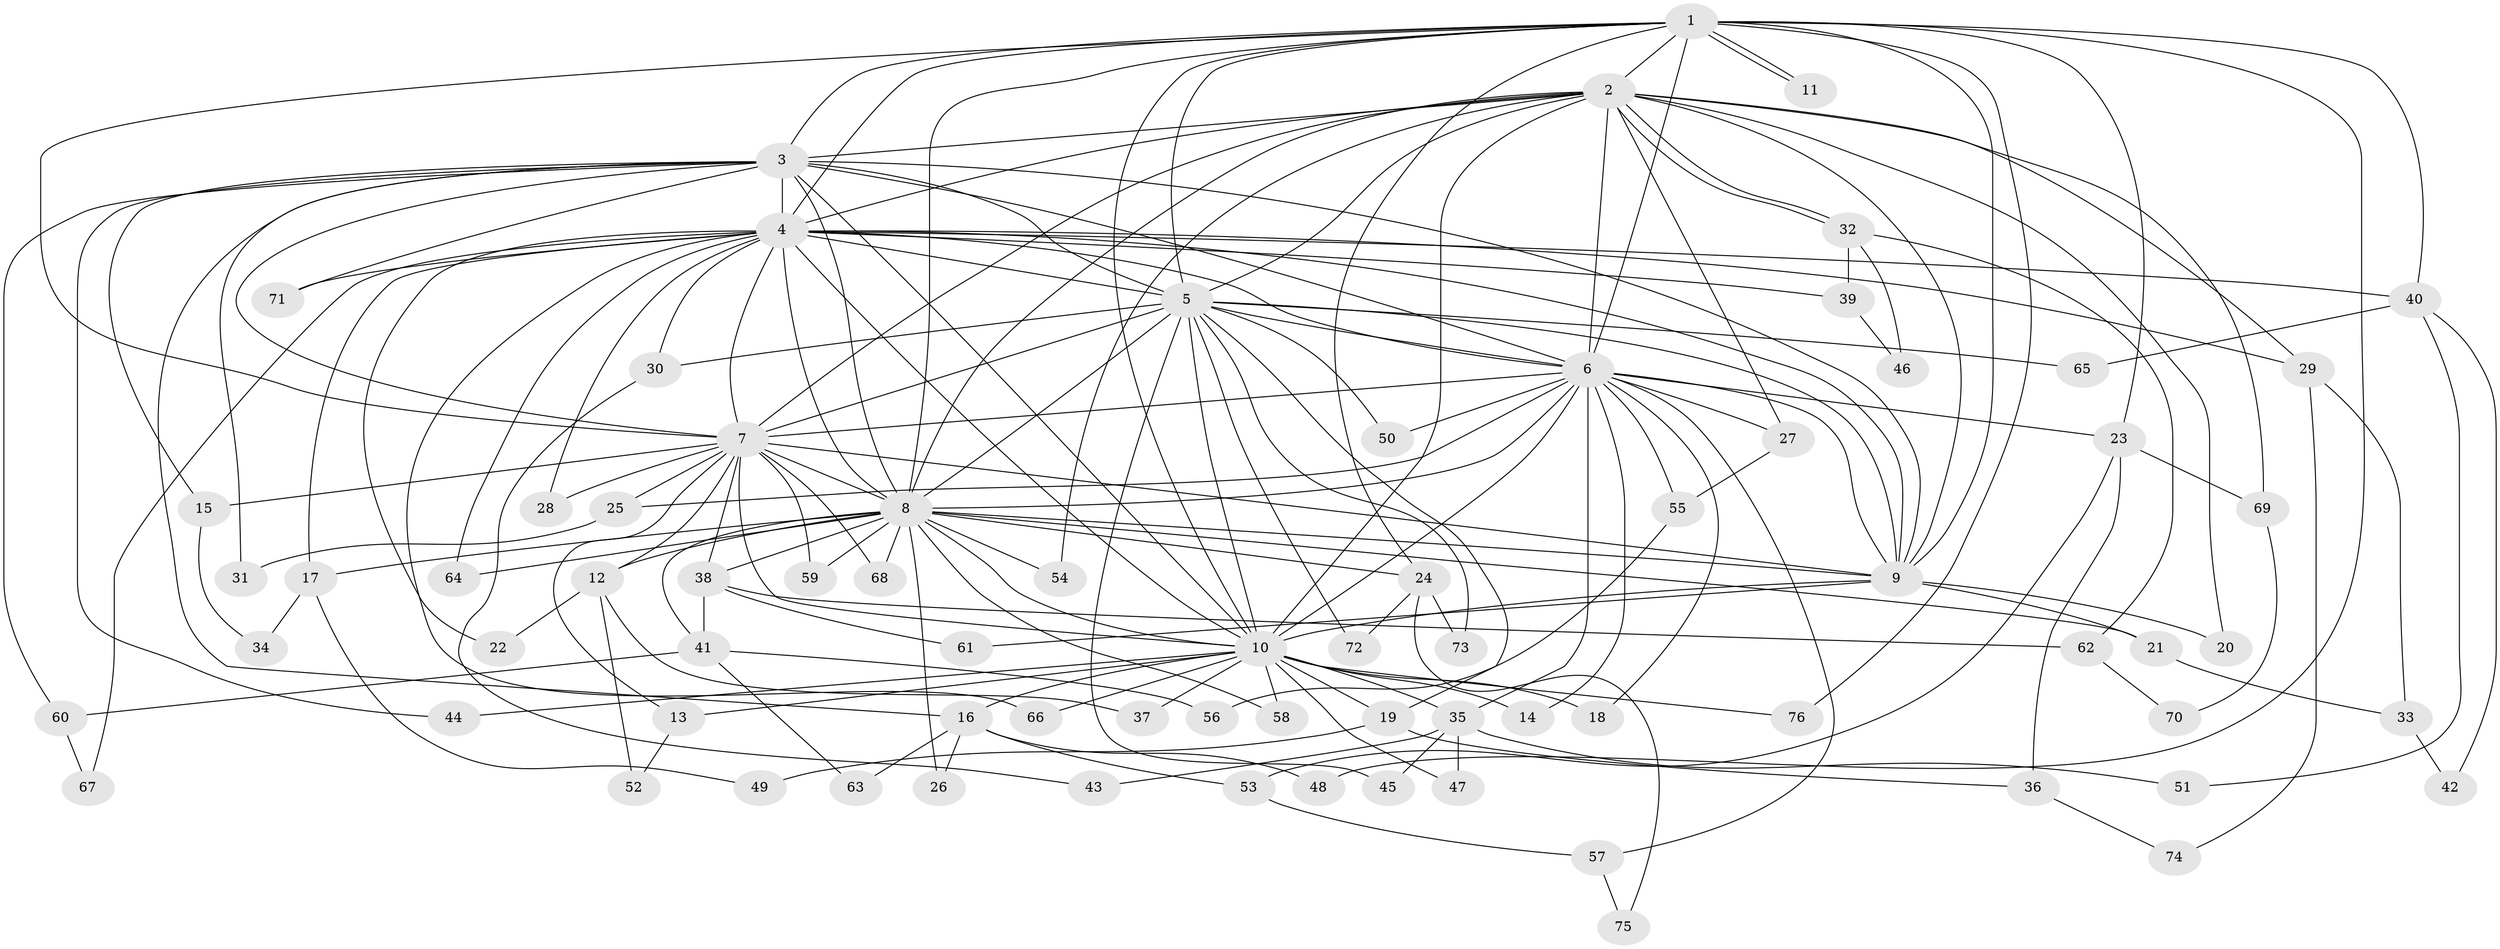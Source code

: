 // coarse degree distribution, {16: 0.01818181818181818, 20: 0.01818181818181818, 10: 0.01818181818181818, 15: 0.03636363636363636, 25: 0.01818181818181818, 13: 0.01818181818181818, 2: 0.45454545454545453, 5: 0.07272727272727272, 3: 0.2, 6: 0.05454545454545454, 4: 0.07272727272727272, 7: 0.01818181818181818}
// Generated by graph-tools (version 1.1) at 2025/51/02/27/25 19:51:48]
// undirected, 76 vertices, 177 edges
graph export_dot {
graph [start="1"]
  node [color=gray90,style=filled];
  1;
  2;
  3;
  4;
  5;
  6;
  7;
  8;
  9;
  10;
  11;
  12;
  13;
  14;
  15;
  16;
  17;
  18;
  19;
  20;
  21;
  22;
  23;
  24;
  25;
  26;
  27;
  28;
  29;
  30;
  31;
  32;
  33;
  34;
  35;
  36;
  37;
  38;
  39;
  40;
  41;
  42;
  43;
  44;
  45;
  46;
  47;
  48;
  49;
  50;
  51;
  52;
  53;
  54;
  55;
  56;
  57;
  58;
  59;
  60;
  61;
  62;
  63;
  64;
  65;
  66;
  67;
  68;
  69;
  70;
  71;
  72;
  73;
  74;
  75;
  76;
  1 -- 2;
  1 -- 3;
  1 -- 4;
  1 -- 5;
  1 -- 6;
  1 -- 7;
  1 -- 8;
  1 -- 9;
  1 -- 10;
  1 -- 11;
  1 -- 11;
  1 -- 23;
  1 -- 24;
  1 -- 40;
  1 -- 48;
  1 -- 76;
  2 -- 3;
  2 -- 4;
  2 -- 5;
  2 -- 6;
  2 -- 7;
  2 -- 8;
  2 -- 9;
  2 -- 10;
  2 -- 20;
  2 -- 27;
  2 -- 29;
  2 -- 32;
  2 -- 32;
  2 -- 54;
  2 -- 69;
  3 -- 4;
  3 -- 5;
  3 -- 6;
  3 -- 7;
  3 -- 8;
  3 -- 9;
  3 -- 10;
  3 -- 15;
  3 -- 16;
  3 -- 31;
  3 -- 44;
  3 -- 60;
  3 -- 71;
  4 -- 5;
  4 -- 6;
  4 -- 7;
  4 -- 8;
  4 -- 9;
  4 -- 10;
  4 -- 17;
  4 -- 22;
  4 -- 28;
  4 -- 29;
  4 -- 30;
  4 -- 39;
  4 -- 40;
  4 -- 64;
  4 -- 66;
  4 -- 67;
  4 -- 71;
  5 -- 6;
  5 -- 7;
  5 -- 8;
  5 -- 9;
  5 -- 10;
  5 -- 19;
  5 -- 30;
  5 -- 45;
  5 -- 50;
  5 -- 65;
  5 -- 72;
  5 -- 73;
  6 -- 7;
  6 -- 8;
  6 -- 9;
  6 -- 10;
  6 -- 14;
  6 -- 18;
  6 -- 23;
  6 -- 25;
  6 -- 27;
  6 -- 35;
  6 -- 50;
  6 -- 55;
  6 -- 57;
  7 -- 8;
  7 -- 9;
  7 -- 10;
  7 -- 12;
  7 -- 13;
  7 -- 15;
  7 -- 25;
  7 -- 28;
  7 -- 38;
  7 -- 59;
  7 -- 68;
  8 -- 9;
  8 -- 10;
  8 -- 12;
  8 -- 17;
  8 -- 21;
  8 -- 24;
  8 -- 26;
  8 -- 38;
  8 -- 41;
  8 -- 54;
  8 -- 58;
  8 -- 59;
  8 -- 64;
  8 -- 68;
  9 -- 10;
  9 -- 20;
  9 -- 21;
  9 -- 61;
  10 -- 13;
  10 -- 14;
  10 -- 16;
  10 -- 18;
  10 -- 19;
  10 -- 35;
  10 -- 37;
  10 -- 44;
  10 -- 47;
  10 -- 58;
  10 -- 66;
  10 -- 76;
  12 -- 22;
  12 -- 37;
  12 -- 52;
  13 -- 52;
  15 -- 34;
  16 -- 26;
  16 -- 48;
  16 -- 53;
  16 -- 63;
  17 -- 34;
  17 -- 49;
  19 -- 36;
  19 -- 49;
  21 -- 33;
  23 -- 36;
  23 -- 53;
  23 -- 69;
  24 -- 72;
  24 -- 73;
  24 -- 75;
  25 -- 31;
  27 -- 55;
  29 -- 33;
  29 -- 74;
  30 -- 43;
  32 -- 39;
  32 -- 46;
  32 -- 62;
  33 -- 42;
  35 -- 43;
  35 -- 45;
  35 -- 47;
  35 -- 51;
  36 -- 74;
  38 -- 41;
  38 -- 61;
  38 -- 62;
  39 -- 46;
  40 -- 42;
  40 -- 51;
  40 -- 65;
  41 -- 56;
  41 -- 60;
  41 -- 63;
  53 -- 57;
  55 -- 56;
  57 -- 75;
  60 -- 67;
  62 -- 70;
  69 -- 70;
}
